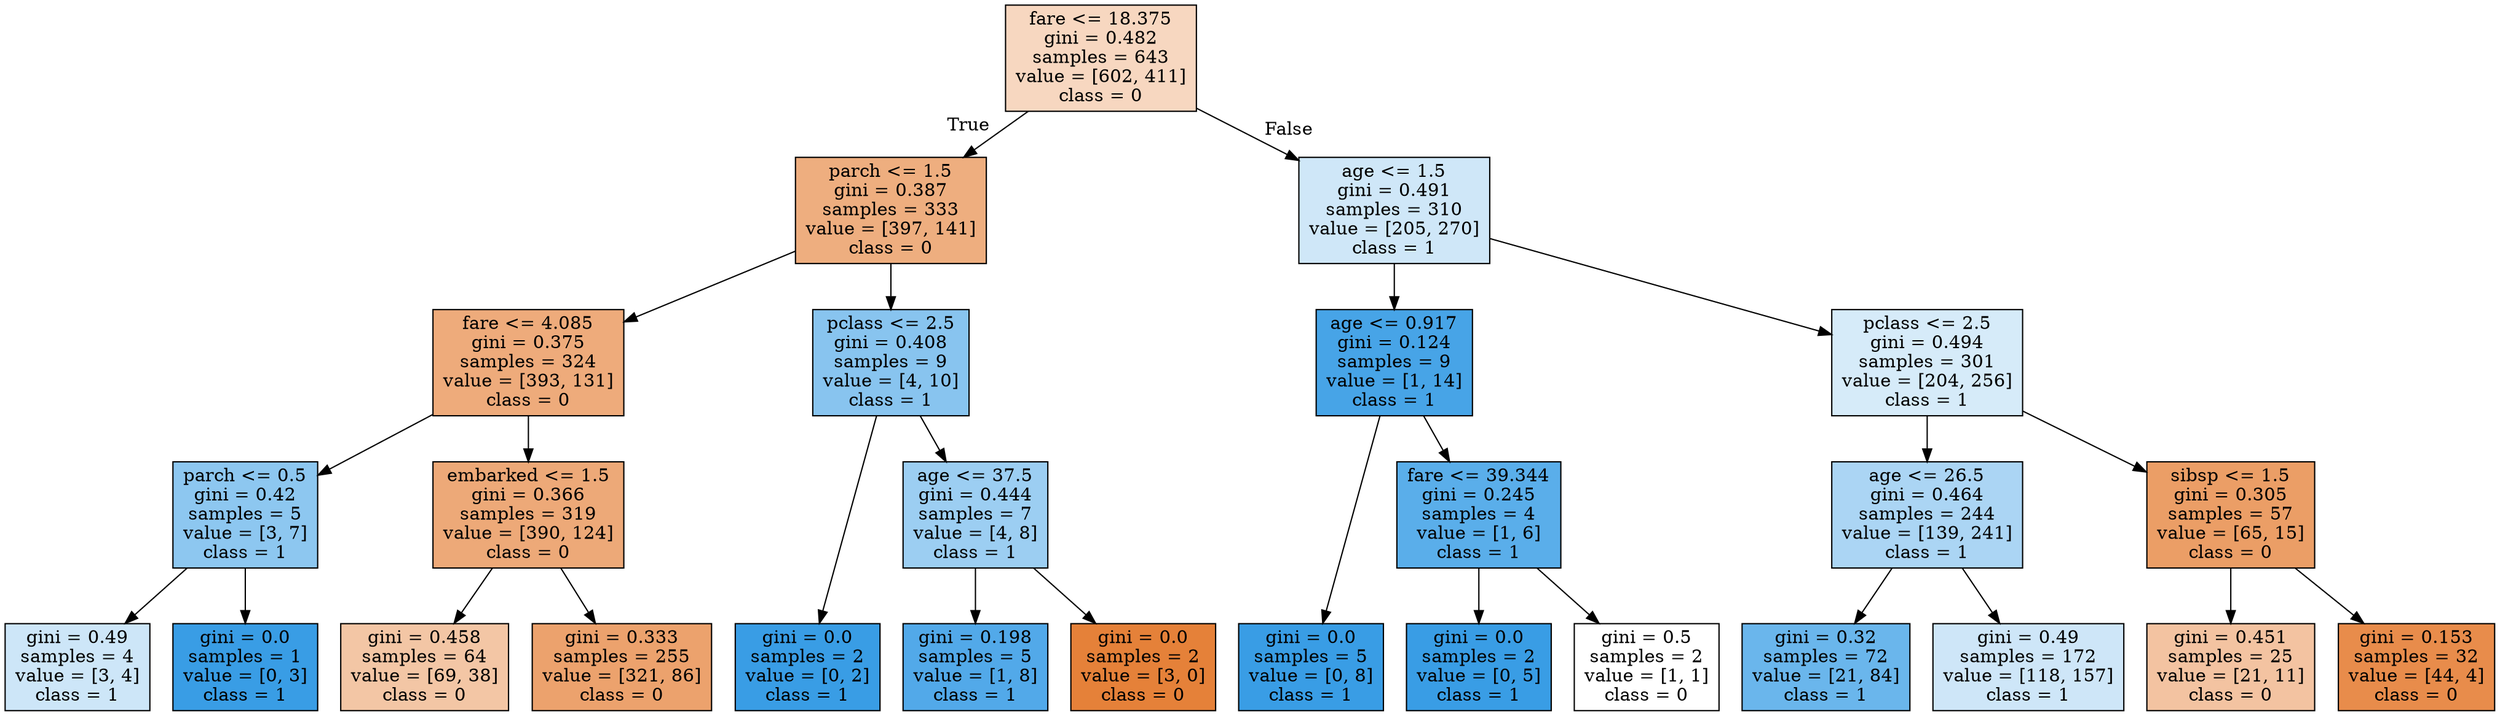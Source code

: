 digraph Tree {
node [shape=box, style="filled", color="black"] ;
graph [ranksep=equally, splines=polyline] ;
0 [label="fare <= 18.375\ngini = 0.482\nsamples = 643\nvalue = [602, 411]\nclass = 0", fillcolor="#e5813951"] ;
1 [label="parch <= 1.5\ngini = 0.387\nsamples = 333\nvalue = [397, 141]\nclass = 0", fillcolor="#e58139a4"] ;
0 -> 1 [labeldistance=2.5, labelangle=45, headlabel="True"] ;
2 [label="fare <= 4.085\ngini = 0.375\nsamples = 324\nvalue = [393, 131]\nclass = 0", fillcolor="#e58139aa"] ;
1 -> 2 ;
3 [label="parch <= 0.5\ngini = 0.42\nsamples = 5\nvalue = [3, 7]\nclass = 1", fillcolor="#399de592"] ;
2 -> 3 ;
4 [label="gini = 0.49\nsamples = 4\nvalue = [3, 4]\nclass = 1", fillcolor="#399de540"] ;
3 -> 4 ;
5 [label="gini = 0.0\nsamples = 1\nvalue = [0, 3]\nclass = 1", fillcolor="#399de5ff"] ;
3 -> 5 ;
6 [label="embarked <= 1.5\ngini = 0.366\nsamples = 319\nvalue = [390, 124]\nclass = 0", fillcolor="#e58139ae"] ;
2 -> 6 ;
7 [label="gini = 0.458\nsamples = 64\nvalue = [69, 38]\nclass = 0", fillcolor="#e5813973"] ;
6 -> 7 ;
8 [label="gini = 0.333\nsamples = 255\nvalue = [321, 86]\nclass = 0", fillcolor="#e58139bb"] ;
6 -> 8 ;
9 [label="pclass <= 2.5\ngini = 0.408\nsamples = 9\nvalue = [4, 10]\nclass = 1", fillcolor="#399de599"] ;
1 -> 9 ;
10 [label="gini = 0.0\nsamples = 2\nvalue = [0, 2]\nclass = 1", fillcolor="#399de5ff"] ;
9 -> 10 ;
11 [label="age <= 37.5\ngini = 0.444\nsamples = 7\nvalue = [4, 8]\nclass = 1", fillcolor="#399de57f"] ;
9 -> 11 ;
12 [label="gini = 0.198\nsamples = 5\nvalue = [1, 8]\nclass = 1", fillcolor="#399de5df"] ;
11 -> 12 ;
13 [label="gini = 0.0\nsamples = 2\nvalue = [3, 0]\nclass = 0", fillcolor="#e58139ff"] ;
11 -> 13 ;
14 [label="age <= 1.5\ngini = 0.491\nsamples = 310\nvalue = [205, 270]\nclass = 1", fillcolor="#399de53d"] ;
0 -> 14 [labeldistance=2.5, labelangle=-45, headlabel="False"] ;
15 [label="age <= 0.917\ngini = 0.124\nsamples = 9\nvalue = [1, 14]\nclass = 1", fillcolor="#399de5ed"] ;
14 -> 15 ;
16 [label="gini = 0.0\nsamples = 5\nvalue = [0, 8]\nclass = 1", fillcolor="#399de5ff"] ;
15 -> 16 ;
17 [label="fare <= 39.344\ngini = 0.245\nsamples = 4\nvalue = [1, 6]\nclass = 1", fillcolor="#399de5d4"] ;
15 -> 17 ;
18 [label="gini = 0.0\nsamples = 2\nvalue = [0, 5]\nclass = 1", fillcolor="#399de5ff"] ;
17 -> 18 ;
19 [label="gini = 0.5\nsamples = 2\nvalue = [1, 1]\nclass = 0", fillcolor="#e5813900"] ;
17 -> 19 ;
20 [label="pclass <= 2.5\ngini = 0.494\nsamples = 301\nvalue = [204, 256]\nclass = 1", fillcolor="#399de534"] ;
14 -> 20 ;
21 [label="age <= 26.5\ngini = 0.464\nsamples = 244\nvalue = [139, 241]\nclass = 1", fillcolor="#399de56c"] ;
20 -> 21 ;
22 [label="gini = 0.32\nsamples = 72\nvalue = [21, 84]\nclass = 1", fillcolor="#399de5bf"] ;
21 -> 22 ;
23 [label="gini = 0.49\nsamples = 172\nvalue = [118, 157]\nclass = 1", fillcolor="#399de53f"] ;
21 -> 23 ;
24 [label="sibsp <= 1.5\ngini = 0.305\nsamples = 57\nvalue = [65, 15]\nclass = 0", fillcolor="#e58139c4"] ;
20 -> 24 ;
25 [label="gini = 0.451\nsamples = 25\nvalue = [21, 11]\nclass = 0", fillcolor="#e5813979"] ;
24 -> 25 ;
26 [label="gini = 0.153\nsamples = 32\nvalue = [44, 4]\nclass = 0", fillcolor="#e58139e8"] ;
24 -> 26 ;
{rank=same ; 0} ;
{rank=same ; 1; 14} ;
{rank=same ; 2; 9; 15; 20} ;
{rank=same ; 3; 6; 11; 17; 21; 24} ;
{rank=same ; 4; 5; 7; 8; 10; 12; 13; 16; 18; 19; 22; 23; 25; 26} ;
}